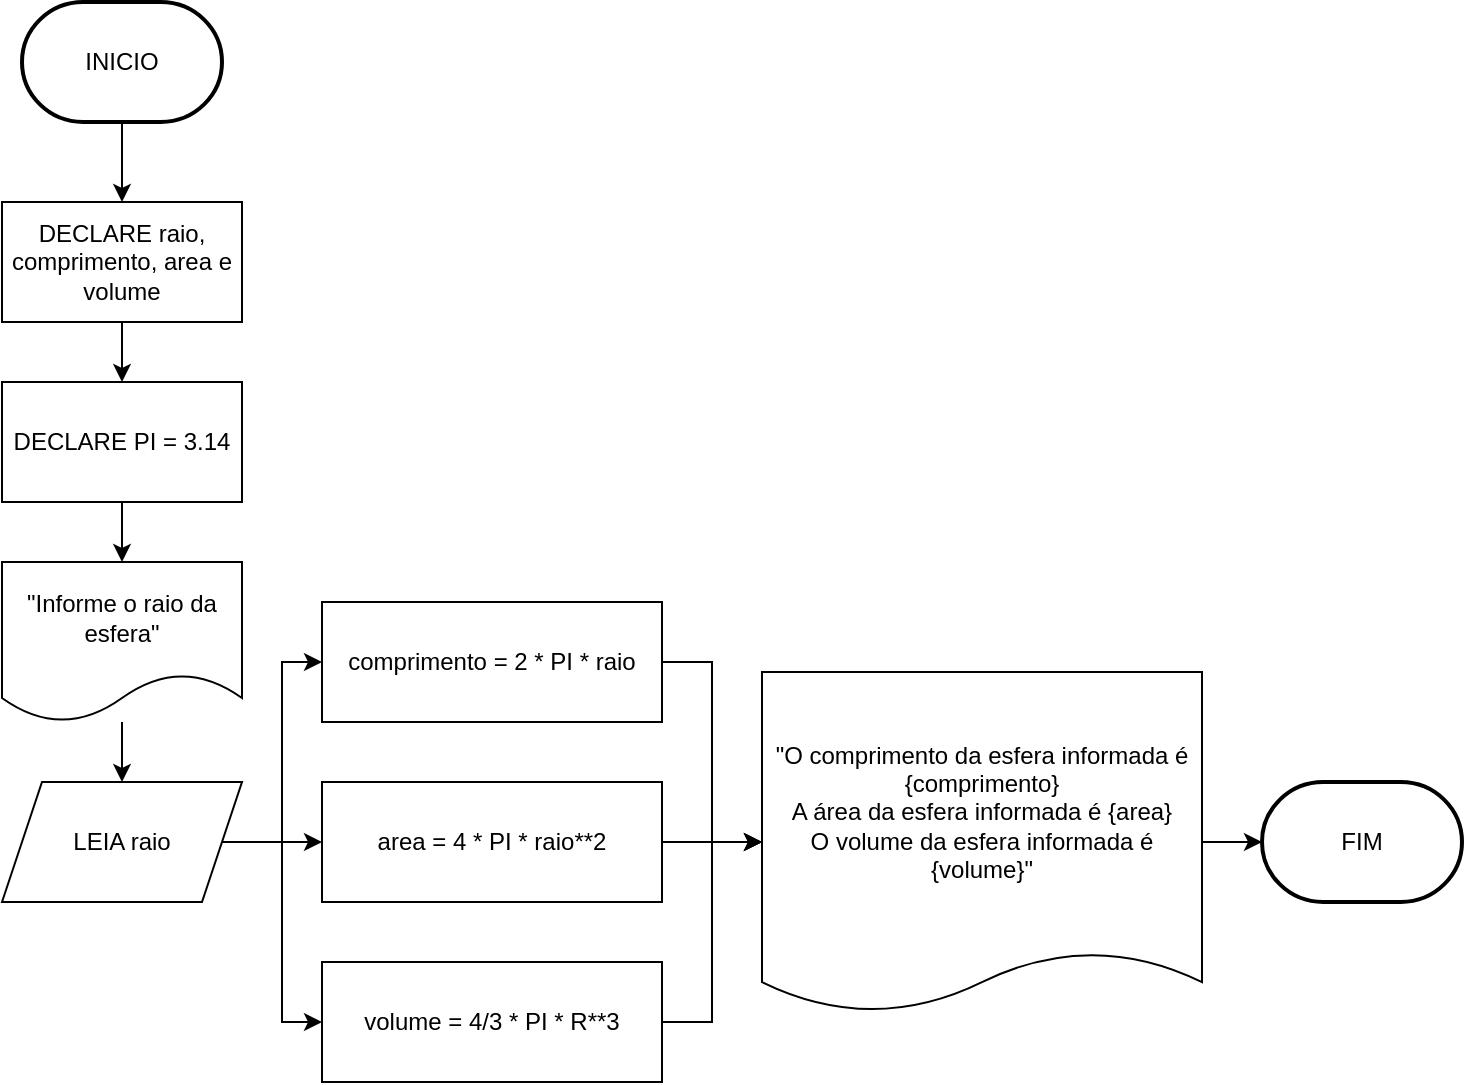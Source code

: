 <mxfile version="21.7.2" type="device">
  <diagram name="Page-1" id="4mm5Dc5GJQANgXR34ngz">
    <mxGraphModel dx="1590" dy="1003" grid="1" gridSize="10" guides="1" tooltips="1" connect="1" arrows="1" fold="1" page="1" pageScale="1" pageWidth="850" pageHeight="1100" math="0" shadow="0">
      <root>
        <mxCell id="0" />
        <mxCell id="1" parent="0" />
        <mxCell id="ozlu1Fu9SxyRXijLrFA8-1" value="FIM" style="strokeWidth=2;html=1;shape=mxgraph.flowchart.terminator;whiteSpace=wrap;" vertex="1" parent="1">
          <mxGeometry x="690" y="670" width="100" height="60" as="geometry" />
        </mxCell>
        <mxCell id="ozlu1Fu9SxyRXijLrFA8-6" value="" style="edgeStyle=orthogonalEdgeStyle;rounded=0;orthogonalLoop=1;jettySize=auto;html=1;" edge="1" parent="1" source="ozlu1Fu9SxyRXijLrFA8-2" target="ozlu1Fu9SxyRXijLrFA8-3">
          <mxGeometry relative="1" as="geometry" />
        </mxCell>
        <mxCell id="ozlu1Fu9SxyRXijLrFA8-2" value="INICIO" style="strokeWidth=2;html=1;shape=mxgraph.flowchart.terminator;whiteSpace=wrap;" vertex="1" parent="1">
          <mxGeometry x="70" y="280" width="100" height="60" as="geometry" />
        </mxCell>
        <mxCell id="ozlu1Fu9SxyRXijLrFA8-5" value="" style="edgeStyle=orthogonalEdgeStyle;rounded=0;orthogonalLoop=1;jettySize=auto;html=1;" edge="1" parent="1" source="ozlu1Fu9SxyRXijLrFA8-3" target="ozlu1Fu9SxyRXijLrFA8-4">
          <mxGeometry relative="1" as="geometry" />
        </mxCell>
        <mxCell id="ozlu1Fu9SxyRXijLrFA8-3" value="DECLARE raio, comprimento, area e volume" style="rounded=0;whiteSpace=wrap;html=1;" vertex="1" parent="1">
          <mxGeometry x="60" y="380" width="120" height="60" as="geometry" />
        </mxCell>
        <mxCell id="ozlu1Fu9SxyRXijLrFA8-10" value="" style="edgeStyle=orthogonalEdgeStyle;rounded=0;orthogonalLoop=1;jettySize=auto;html=1;" edge="1" parent="1" source="ozlu1Fu9SxyRXijLrFA8-4" target="ozlu1Fu9SxyRXijLrFA8-7">
          <mxGeometry relative="1" as="geometry" />
        </mxCell>
        <mxCell id="ozlu1Fu9SxyRXijLrFA8-4" value="DECLARE PI = 3.14" style="rounded=0;whiteSpace=wrap;html=1;" vertex="1" parent="1">
          <mxGeometry x="60" y="470" width="120" height="60" as="geometry" />
        </mxCell>
        <mxCell id="ozlu1Fu9SxyRXijLrFA8-9" value="" style="edgeStyle=orthogonalEdgeStyle;rounded=0;orthogonalLoop=1;jettySize=auto;html=1;" edge="1" parent="1" source="ozlu1Fu9SxyRXijLrFA8-7" target="ozlu1Fu9SxyRXijLrFA8-8">
          <mxGeometry relative="1" as="geometry" />
        </mxCell>
        <mxCell id="ozlu1Fu9SxyRXijLrFA8-7" value="&quot;Informe o raio da esfera&quot;" style="shape=document;whiteSpace=wrap;html=1;boundedLbl=1;" vertex="1" parent="1">
          <mxGeometry x="60" y="560" width="120" height="80" as="geometry" />
        </mxCell>
        <mxCell id="ozlu1Fu9SxyRXijLrFA8-12" value="" style="edgeStyle=orthogonalEdgeStyle;rounded=0;orthogonalLoop=1;jettySize=auto;html=1;" edge="1" parent="1" source="ozlu1Fu9SxyRXijLrFA8-8" target="ozlu1Fu9SxyRXijLrFA8-11">
          <mxGeometry relative="1" as="geometry" />
        </mxCell>
        <mxCell id="ozlu1Fu9SxyRXijLrFA8-15" style="edgeStyle=orthogonalEdgeStyle;rounded=0;orthogonalLoop=1;jettySize=auto;html=1;entryX=0;entryY=0.5;entryDx=0;entryDy=0;" edge="1" parent="1" source="ozlu1Fu9SxyRXijLrFA8-8" target="ozlu1Fu9SxyRXijLrFA8-13">
          <mxGeometry relative="1" as="geometry" />
        </mxCell>
        <mxCell id="ozlu1Fu9SxyRXijLrFA8-16" style="edgeStyle=orthogonalEdgeStyle;rounded=0;orthogonalLoop=1;jettySize=auto;html=1;entryX=0;entryY=0.5;entryDx=0;entryDy=0;" edge="1" parent="1" source="ozlu1Fu9SxyRXijLrFA8-8" target="ozlu1Fu9SxyRXijLrFA8-14">
          <mxGeometry relative="1" as="geometry" />
        </mxCell>
        <mxCell id="ozlu1Fu9SxyRXijLrFA8-8" value="LEIA raio" style="shape=parallelogram;perimeter=parallelogramPerimeter;whiteSpace=wrap;html=1;fixedSize=1;" vertex="1" parent="1">
          <mxGeometry x="60" y="670" width="120" height="60" as="geometry" />
        </mxCell>
        <mxCell id="ozlu1Fu9SxyRXijLrFA8-19" value="" style="edgeStyle=orthogonalEdgeStyle;rounded=0;orthogonalLoop=1;jettySize=auto;html=1;" edge="1" parent="1" source="ozlu1Fu9SxyRXijLrFA8-11" target="ozlu1Fu9SxyRXijLrFA8-17">
          <mxGeometry relative="1" as="geometry" />
        </mxCell>
        <mxCell id="ozlu1Fu9SxyRXijLrFA8-11" value="&lt;div&gt;area = 4 * PI * raio**2&lt;/div&gt;" style="rounded=0;whiteSpace=wrap;html=1;" vertex="1" parent="1">
          <mxGeometry x="220" y="670" width="170" height="60" as="geometry" />
        </mxCell>
        <mxCell id="ozlu1Fu9SxyRXijLrFA8-18" style="edgeStyle=orthogonalEdgeStyle;rounded=0;orthogonalLoop=1;jettySize=auto;html=1;entryX=0;entryY=0.5;entryDx=0;entryDy=0;" edge="1" parent="1" source="ozlu1Fu9SxyRXijLrFA8-13" target="ozlu1Fu9SxyRXijLrFA8-17">
          <mxGeometry relative="1" as="geometry" />
        </mxCell>
        <mxCell id="ozlu1Fu9SxyRXijLrFA8-13" value="comprimento = 2 * PI * raio" style="rounded=0;whiteSpace=wrap;html=1;" vertex="1" parent="1">
          <mxGeometry x="220" y="580" width="170" height="60" as="geometry" />
        </mxCell>
        <mxCell id="ozlu1Fu9SxyRXijLrFA8-20" style="edgeStyle=orthogonalEdgeStyle;rounded=0;orthogonalLoop=1;jettySize=auto;html=1;entryX=0;entryY=0.5;entryDx=0;entryDy=0;" edge="1" parent="1" source="ozlu1Fu9SxyRXijLrFA8-14" target="ozlu1Fu9SxyRXijLrFA8-17">
          <mxGeometry relative="1" as="geometry" />
        </mxCell>
        <mxCell id="ozlu1Fu9SxyRXijLrFA8-14" value="volume = 4/3 * PI * R**3" style="rounded=0;whiteSpace=wrap;html=1;" vertex="1" parent="1">
          <mxGeometry x="220" y="760" width="170" height="60" as="geometry" />
        </mxCell>
        <mxCell id="ozlu1Fu9SxyRXijLrFA8-21" value="" style="edgeStyle=orthogonalEdgeStyle;rounded=0;orthogonalLoop=1;jettySize=auto;html=1;" edge="1" parent="1" source="ozlu1Fu9SxyRXijLrFA8-17" target="ozlu1Fu9SxyRXijLrFA8-1">
          <mxGeometry relative="1" as="geometry" />
        </mxCell>
        <mxCell id="ozlu1Fu9SxyRXijLrFA8-17" value="&lt;div&gt;&quot;O comprimento da esfera informada é {comprimento}&lt;/div&gt;&lt;div&gt;A área da esfera informada é {area}&lt;/div&gt;&lt;div&gt;O volume da esfera informada é {volume}&quot;&lt;/div&gt;" style="shape=document;whiteSpace=wrap;html=1;boundedLbl=1;size=0.176;" vertex="1" parent="1">
          <mxGeometry x="440" y="615" width="220" height="170" as="geometry" />
        </mxCell>
      </root>
    </mxGraphModel>
  </diagram>
</mxfile>
